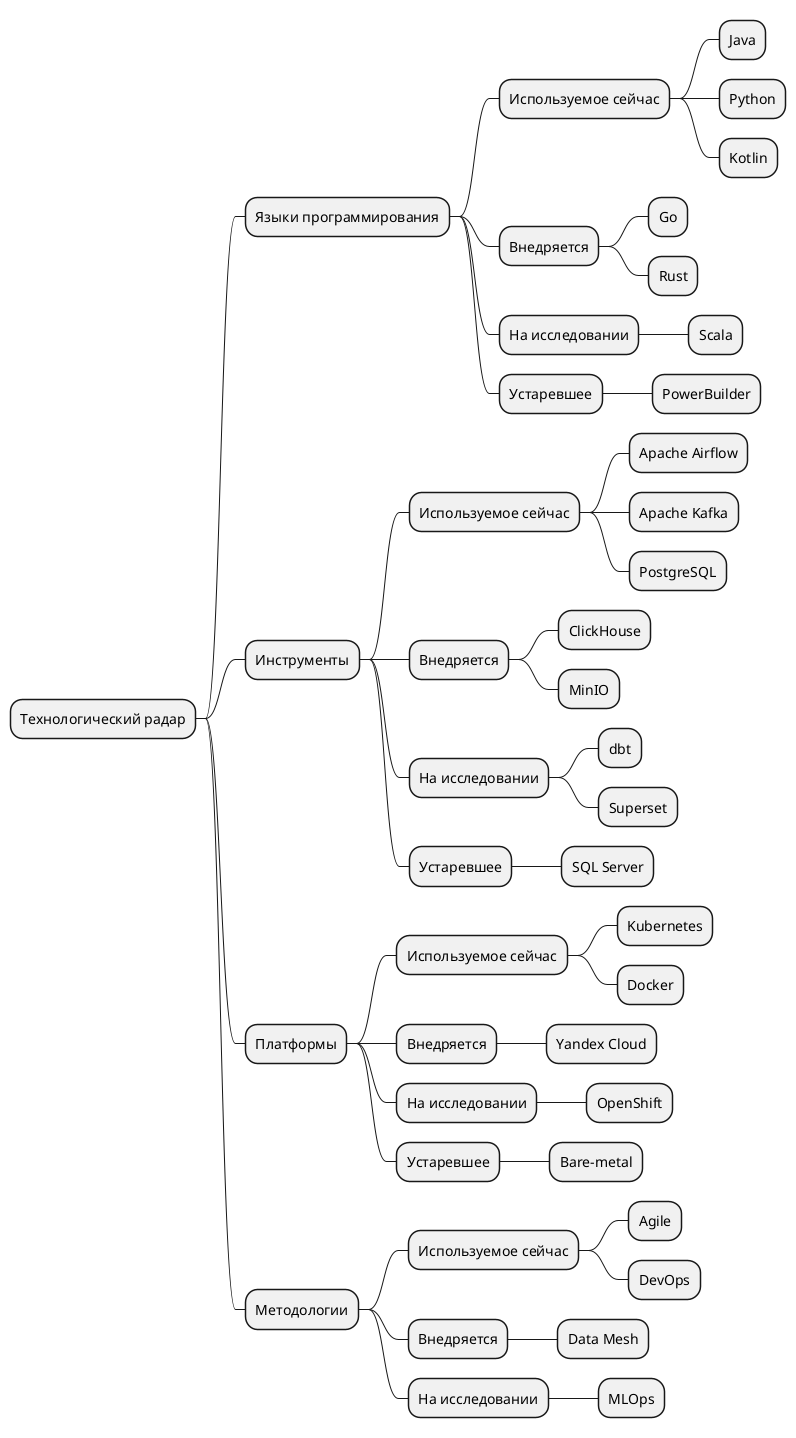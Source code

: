 @startmindmap
* Технологический радар
** Языки программирования
*** Используемое сейчас
**** Java
**** Python
**** Kotlin
*** Внедряется
**** Go
**** Rust
*** На исследовании
**** Scala
*** Устаревшее
**** PowerBuilder
** Инструменты
*** Используемое сейчас
**** Apache Airflow
**** Apache Kafka
**** PostgreSQL
*** Внедряется
**** ClickHouse
**** MinIO
*** На исследовании
**** dbt
**** Superset
*** Устаревшее
**** SQL Server
** Платформы
*** Используемое сейчас
**** Kubernetes
**** Docker
*** Внедряется
**** Yandex Cloud
*** На исследовании
**** OpenShift
*** Устаревшее
**** Bare-metal
** Методологии
*** Используемое сейчас
**** Agile
**** DevOps
*** Внедряется
**** Data Mesh
*** На исследовании
**** MLOps
@endmindmap
